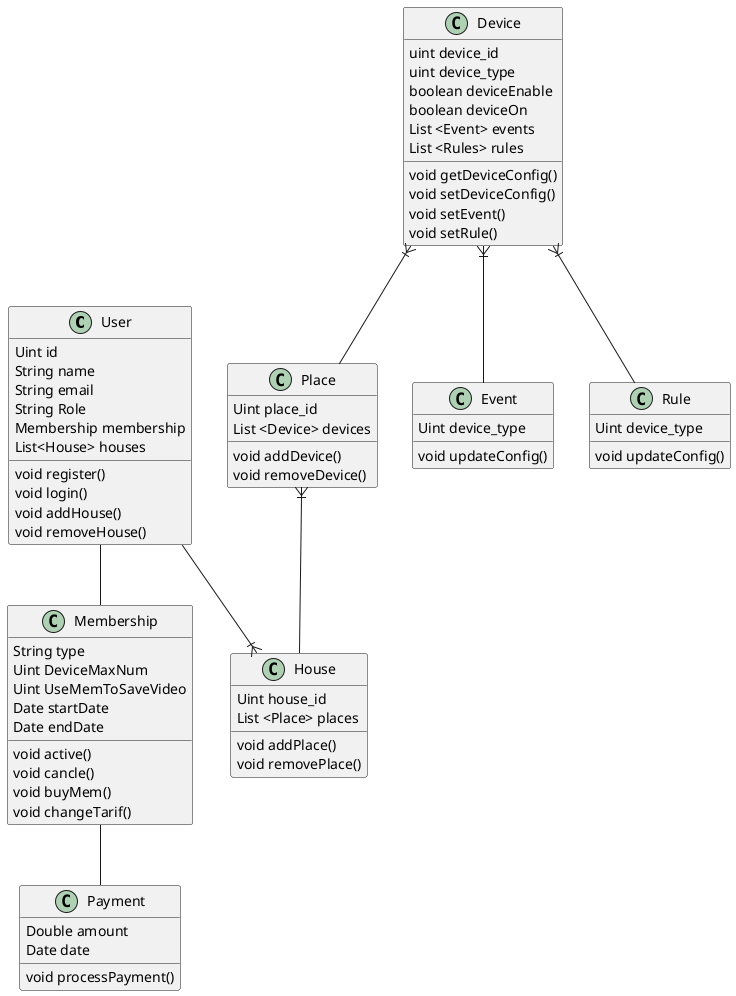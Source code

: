 @startuml

class User{
    Uint id
    String name
    String email
    String Role
    Membership membership
    List<House> houses
    void register()
    void login()
    void addHouse()
    void removeHouse()
}

class Membership{
    String type
    Uint DeviceMaxNum
    Uint UseMemToSaveVideo
    Date startDate
    Date endDate
    void active()
    void cancle()
    void buyMem()
    void changeTarif()
}

class Payment{
    Double amount
    Date date
    void processPayment()
}

class House{
    Uint house_id
    List <Place> places
    void addPlace()
    void removePlace()
}

class Place{
    Uint place_id
    List <Device> devices
    void addDevice()
    void removeDevice()
}

class Device{
    uint device_id
    uint device_type
    boolean deviceEnable
    boolean deviceOn
    List <Event> events
    List <Rules> rules
    void getDeviceConfig()
    void setDeviceConfig()
    void setEvent()
    void setRule()
}

class Event{
    Uint device_type
    void updateConfig()
}

class Rule{
    Uint device_type
    void updateConfig()
}

User -- Membership
Membership -- Payment
User --|{ House
Place }|-- House
Device }|-- Place
Device }|-- Event
Device }|-- Rule

@enduml